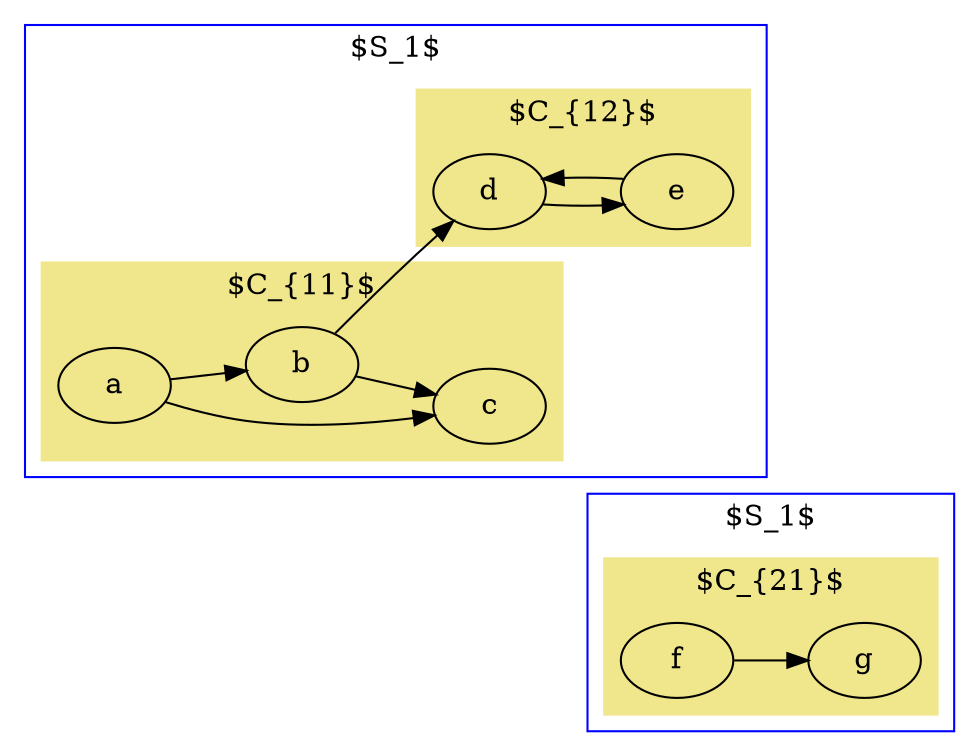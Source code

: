 digraph IDG {
	graph [_draw_="c 9 -#fffffe00 C 7 -#ffffff P 4 0 0 0 365 462 365 462 0 ",
		bb="0,0,462,365",
		compound=true,
		rankdir=LR,
		xdotversion=1.7
	];
	node [label="\N"];
	subgraph cluster_S1 {
		graph [_draw_="c 7 -#0000ff p 4 8 134 8 357 364 357 364 134 ",
			_ldraw_="F 14 11 -Times-Roman c 7 -#000000 T 186 340.4 0 35.78 5 -$S_1$ ",
			bb="8,134,364,357",
			color=blue,
			label="$S_1$",
			lheight=0.23,
			lp="186,344.6",
			lwidth=0.50
		];
		subgraph cluster_abc {
			graph [_draw_="c 7 -#f0e68c C 7 -#f0e68c P 4 16 142 16 239 266 239 266 142 ",
				_ldraw_="F 14 11 -Times-Roman c 7 -#000000 T 141 222.4 0 57.77 8 -$C_{11}$ ",
				bb="16,142,266,239",
				color=khaki,
				label="$C_{11}$",
				lheight=0.23,
				lp="141,226.6",
				lwidth=0.80,
				style=filled
			];
			a			 [_draw_="c 7 -#000000 e 51 178 27 18 ",
				_ldraw_="F 14 11 -Times-Roman c 7 -#000000 T 51 173.8 0 6.21 1 -a ",
				height=0.5,
				pos="51,178",
				texlbl="$a^?$",
				width=0.75];
			b			 [_draw_="c 7 -#000000 e 141 188 27 18 ",
				_ldraw_="F 14 11 -Times-Roman c 7 -#000000 T 141 183.8 0 7 1 -b ",
				height=0.5,
				pos="141,188",
				texlbl="$b^?$",
				width=0.75];
			a -> b			 [_draw_="c 7 -#000000 B 4 78 181 86.26 181.92 95.5 182.94 104.29 183.92 ",
				_hdraw_="S 5 -solid c 7 -#000000 C 7 -#000000 P 3 104 187.41 114.33 185.04 104.77 180.45 ",
				pos="e,114.33,185.04 78.003,181 86.265,181.92 95.495,182.94 104.29,183.92"];
			c			 [_draw_="c 7 -#000000 e 231 168 27 18 ",
				_ldraw_="F 14 11 -Times-Roman c 7 -#000000 T 231 163.8 0 6.21 1 -c ",
				height=0.5,
				pos="231,168",
				texlbl="$c^?$",
				width=0.75];
			a -> c			 [_draw_="c 7 -#000000 B 7 75.23 169.86 86.82 166.38 100.97 162.73 114 161 140.76 157.45 171.21 159.46 194.34 162.22 ",
				_hdraw_="S 5 -solid c 7 -#000000 C 7 -#000000 P 3 194.04 165.71 204.41 163.53 194.94 158.77 ",
				pos="e,204.41,163.53 75.228,169.86 86.816,166.38 100.97,162.73 114,161 140.76,157.45 171.21,159.46 194.34,162.22"];
			b -> c			 [_draw_="c 7 -#000000 B 4 167.03 182.22 175.88 180.25 185.92 178.02 195.38 175.92 ",
				_hdraw_="S 5 -solid c 7 -#000000 C 7 -#000000 P 3 196.33 179.29 205.34 173.7 194.82 172.46 ",
				pos="e,205.34,173.7 167.03,182.22 175.88,180.25 185.92,178.02 195.38,175.92"];
		}
		subgraph cluster_de {
			graph [_draw_="c 7 -#f0e68c C 7 -#f0e68c P 4 196 247 196 324 356 324 356 247 ",
				_ldraw_="F 14 11 -Times-Roman c 7 -#000000 T 276 307.4 0 57.77 8 -$C_{12}$ ",
				bb="196,247,356,324",
				color=khaki,
				label="$C_{12}$",
				lheight=0.23,
				lp="276,311.6",
				lwidth=0.80,
				style=filled
			];
			d			 [_draw_="c 7 -#000000 e 231 273 27 18 ",
				_ldraw_="F 14 11 -Times-Roman c 7 -#000000 T 231 268.8 0 7 1 -d ",
				height=0.5,
				pos="231,273",
				texlbl="$d^?$",
				width=0.75];
			e			 [_draw_="c 7 -#000000 e 321 273 27 18 ",
				_ldraw_="F 14 11 -Times-Roman c 7 -#000000 T 321 268.8 0 6.21 1 -e ",
				height=0.5,
				pos="321,273",
				texlbl="$f^?$",
				width=0.75];
			d -> e			 [_draw_="c 7 -#000000 B 4 256.55 266.84 265.48 266.26 275.68 266.11 285.28 266.38 ",
				_hdraw_="S 5 -solid c 7 -#000000 C 7 -#000000 P 3 285.24 269.88 295.39 266.84 285.56 262.89 ",
				pos="e,295.39,266.84 256.55,266.84 265.48,266.26 275.68,266.11 285.28,266.38"];
			e -> d			 [_draw_="c 7 -#000000 B 4 295.39 279.16 286.45 279.74 276.25 279.89 266.65 279.62 ",
				_hdraw_="S 5 -solid c 7 -#000000 C 7 -#000000 P 3 266.7 276.12 256.55 279.16 266.38 283.11 ",
				pos="e,256.55,279.16 295.39,279.16 286.45,279.74 276.25,279.89 266.65,279.62"];
		}
		b -> d		 [_draw_="c 7 -#000000 B 7 155.64 203.26 166.55 214.47 181.93 229.97 196 243 199.33 246.08 202.9 249.27 206.44 252.36 ",
			_hdraw_="S 5 -solid c 7 -#000000 C 7 -#000000 P 3 204.18 255.04 214.04 258.91 208.75 249.73 ",
			pos="e,214.04,258.91 155.64,203.26 166.55,214.47 181.93,229.97 196,243 199.33,246.08 202.9,249.27 206.44,252.36"];
	}
	subgraph cluster_S2 {
		graph [_draw_="c 7 -#0000ff p 4 278 8 278 126 454 126 454 8 ",
			_ldraw_="F 14 11 -Times-Roman c 7 -#000000 T 366 109.4 0 35.78 5 -$S_1$ ",
			bb="278,8,454,126",
			color=blue,
			label="$S_1$",
			lheight=0.23,
			lp="366,113.6",
			lwidth=0.50
		];
		subgraph cluster_fg {
			graph [_draw_="c 7 -#f0e68c C 7 -#f0e68c P 4 286 16 286 93 446 93 446 16 ",
				_ldraw_="F 14 11 -Times-Roman c 7 -#000000 T 366 76.4 0 57.77 8 -$C_{21}$ ",
				bb="286,16,446,93",
				color=khaki,
				label="$C_{21}$",
				lheight=0.23,
				lp="366,80.6",
				lwidth=0.80,
				style=filled
			];
			f			 [_draw_="c 7 -#000000 e 321 42 27 18 ",
				_ldraw_="F 14 11 -Times-Roman c 7 -#000000 T 321 37.8 0 4.66 1 -f ",
				height=0.5,
				pos="321,42",
				texlbl="$g^?$",
				width=0.75];
			g			 [_draw_="c 7 -#000000 e 411 42 27 18 ",
				_ldraw_="F 14 11 -Times-Roman c 7 -#000000 T 411 37.8 0 7 1 -g ",
				height=0.5,
				pos="411,42",
				width=0.75];
			f -> g			 [_draw_="c 7 -#000000 B 4 348 42 356.03 42 364.97 42 373.53 42 ",
				_hdraw_="S 5 -solid c 7 -#000000 C 7 -#000000 P 3 373.71 45.5 383.71 42 373.7 38.5 ",
				pos="e,383.71,42 348,42 356.03,42 364.97,42 373.53,42"];
		}
	}
	c -> f	 [lhead=cluster_S2,
		ltail=cluster_S1,
		pos="e,278,102.2 255.28,134 260.49,126.72 266.16,118.78 271.93,110.7",
		style=invis];
}
